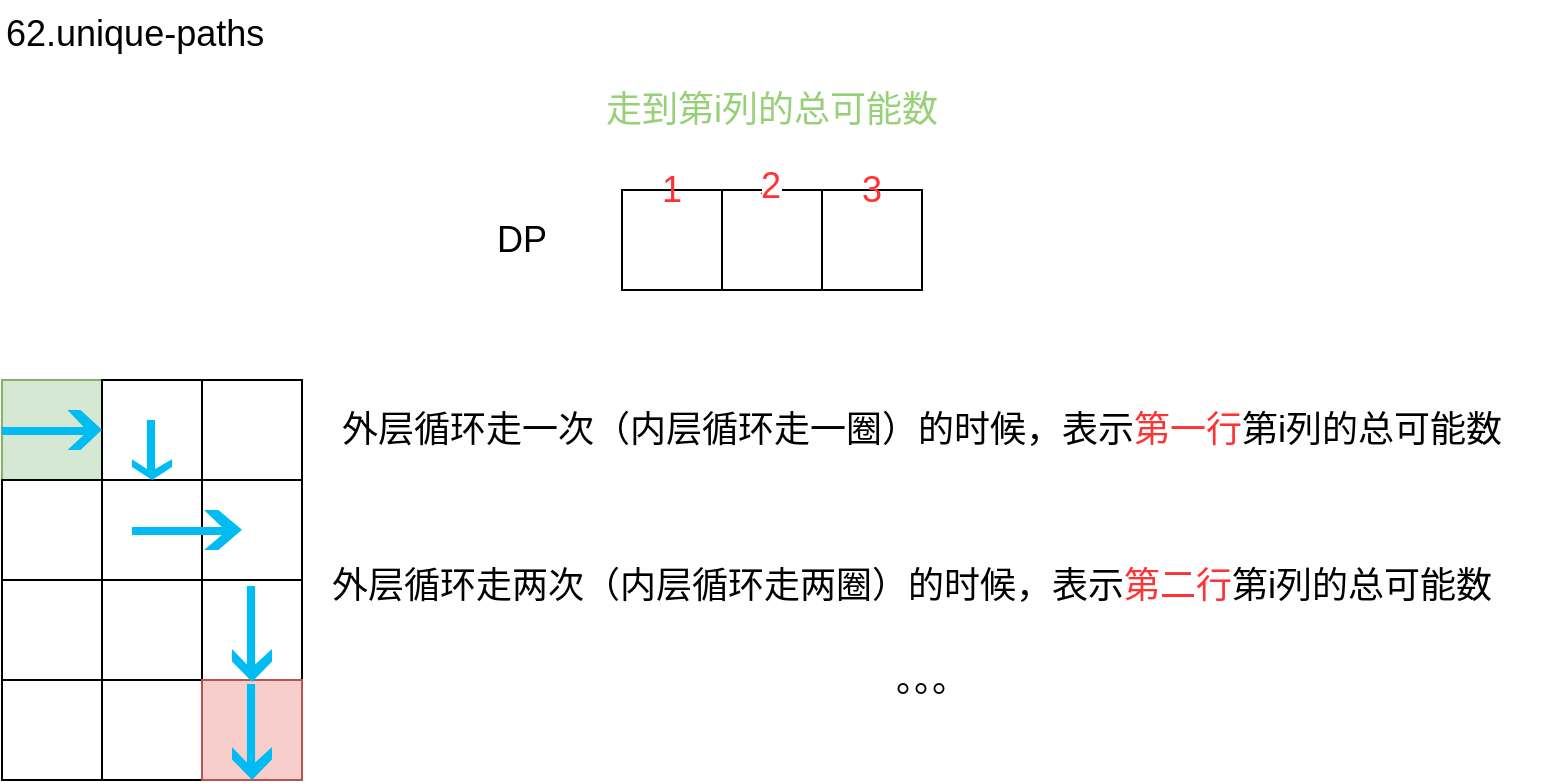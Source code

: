 <mxfile version="10.6.3" type="device"><diagram id="LLvs7Lyrv3_SIfY0iaOW" name="第 1 页"><mxGraphModel dx="1398" dy="844" grid="1" gridSize="10" guides="1" tooltips="1" connect="1" arrows="1" fold="1" page="1" pageScale="1" pageWidth="827" pageHeight="1169" math="0" shadow="0"><root><mxCell id="0"/><mxCell id="1" parent="0"/><mxCell id="Qb1qr2RiFvcFAGAWDKKB-1" value="" style="rounded=0;whiteSpace=wrap;html=1;fillColor=#d5e8d4;strokeColor=#82b366;" vertex="1" parent="1"><mxGeometry x="10" y="200" width="50" height="50" as="geometry"/></mxCell><mxCell id="Qb1qr2RiFvcFAGAWDKKB-2" value="" style="rounded=0;whiteSpace=wrap;html=1;" vertex="1" parent="1"><mxGeometry x="60" y="200" width="50" height="50" as="geometry"/></mxCell><mxCell id="Qb1qr2RiFvcFAGAWDKKB-3" value="" style="rounded=0;whiteSpace=wrap;html=1;" vertex="1" parent="1"><mxGeometry x="110" y="200" width="50" height="50" as="geometry"/></mxCell><mxCell id="Qb1qr2RiFvcFAGAWDKKB-4" value="" style="rounded=0;whiteSpace=wrap;html=1;" vertex="1" parent="1"><mxGeometry x="10" y="250" width="50" height="50" as="geometry"/></mxCell><mxCell id="Qb1qr2RiFvcFAGAWDKKB-6" value="" style="rounded=0;whiteSpace=wrap;html=1;" vertex="1" parent="1"><mxGeometry x="10" y="300" width="50" height="50" as="geometry"/></mxCell><mxCell id="Qb1qr2RiFvcFAGAWDKKB-7" value="" style="rounded=0;whiteSpace=wrap;html=1;" vertex="1" parent="1"><mxGeometry x="10" y="350" width="50" height="50" as="geometry"/></mxCell><mxCell id="Qb1qr2RiFvcFAGAWDKKB-8" value="" style="rounded=0;whiteSpace=wrap;html=1;" vertex="1" parent="1"><mxGeometry x="60" y="250" width="50" height="50" as="geometry"/></mxCell><mxCell id="Qb1qr2RiFvcFAGAWDKKB-9" value="" style="rounded=0;whiteSpace=wrap;html=1;" vertex="1" parent="1"><mxGeometry x="60" y="300" width="50" height="50" as="geometry"/></mxCell><mxCell id="Qb1qr2RiFvcFAGAWDKKB-10" value="" style="rounded=0;whiteSpace=wrap;html=1;" vertex="1" parent="1"><mxGeometry x="60" y="350" width="50" height="50" as="geometry"/></mxCell><mxCell id="Qb1qr2RiFvcFAGAWDKKB-14" value="" style="rounded=0;whiteSpace=wrap;html=1;" vertex="1" parent="1"><mxGeometry x="110" y="250" width="50" height="50" as="geometry"/></mxCell><mxCell id="Qb1qr2RiFvcFAGAWDKKB-15" value="" style="rounded=0;whiteSpace=wrap;html=1;" vertex="1" parent="1"><mxGeometry x="110" y="300" width="50" height="50" as="geometry"/></mxCell><mxCell id="Qb1qr2RiFvcFAGAWDKKB-16" value="" style="rounded=0;whiteSpace=wrap;html=1;fillColor=#f8cecc;strokeColor=#b85450;" vertex="1" parent="1"><mxGeometry x="110" y="350" width="50" height="50" as="geometry"/></mxCell><mxCell id="Qb1qr2RiFvcFAGAWDKKB-17" value="" style="shadow=0;dashed=0;html=1;strokeColor=none;labelPosition=center;verticalLabelPosition=bottom;verticalAlign=top;align=center;shape=mxgraph.mscae.deprecated.poster_arrow;fillColor=#00BCF2;direction=north;" vertex="1" parent="1"><mxGeometry x="10" y="215" width="50" height="20" as="geometry"/></mxCell><mxCell id="Qb1qr2RiFvcFAGAWDKKB-20" value="" style="shadow=0;dashed=0;html=1;strokeColor=none;labelPosition=center;verticalLabelPosition=bottom;verticalAlign=top;align=center;shape=mxgraph.mscae.deprecated.poster_arrow;fillColor=#00BCF2;direction=north;" vertex="1" parent="1"><mxGeometry x="75" y="265" width="55" height="20" as="geometry"/></mxCell><mxCell id="Qb1qr2RiFvcFAGAWDKKB-21" value="" style="shadow=0;dashed=0;html=1;strokeColor=none;labelPosition=center;verticalLabelPosition=bottom;verticalAlign=top;align=center;shape=mxgraph.mscae.deprecated.poster_arrow;fillColor=#00BCF2;direction=east;" vertex="1" parent="1"><mxGeometry x="75" y="220" width="20" height="30" as="geometry"/></mxCell><mxCell id="Qb1qr2RiFvcFAGAWDKKB-23" value="" style="shadow=0;dashed=0;html=1;strokeColor=none;labelPosition=center;verticalLabelPosition=bottom;verticalAlign=top;align=center;shape=mxgraph.mscae.deprecated.poster_arrow;fillColor=#00BCF2;direction=east;" vertex="1" parent="1"><mxGeometry x="125" y="303" width="20" height="48" as="geometry"/></mxCell><mxCell id="Qb1qr2RiFvcFAGAWDKKB-24" value="" style="shadow=0;dashed=0;html=1;strokeColor=none;labelPosition=center;verticalLabelPosition=bottom;verticalAlign=top;align=center;shape=mxgraph.mscae.deprecated.poster_arrow;fillColor=#00BCF2;direction=east;" vertex="1" parent="1"><mxGeometry x="125" y="352" width="20" height="48" as="geometry"/></mxCell><mxCell id="Qb1qr2RiFvcFAGAWDKKB-30" value="" style="rounded=0;whiteSpace=wrap;html=1;" vertex="1" parent="1"><mxGeometry x="320" y="105" width="50" height="50" as="geometry"/></mxCell><mxCell id="Qb1qr2RiFvcFAGAWDKKB-31" value="" style="rounded=0;whiteSpace=wrap;html=1;" vertex="1" parent="1"><mxGeometry x="370" y="105" width="50" height="50" as="geometry"/></mxCell><mxCell id="Qb1qr2RiFvcFAGAWDKKB-32" value="" style="rounded=0;whiteSpace=wrap;html=1;" vertex="1" parent="1"><mxGeometry x="420" y="105" width="50" height="50" as="geometry"/></mxCell><mxCell id="Qb1qr2RiFvcFAGAWDKKB-33" value="走到第i列的总可能数" style="text;html=1;strokeColor=none;fillColor=none;align=center;verticalAlign=middle;whiteSpace=wrap;rounded=0;fontSize=18;fontColor=#97D077;" vertex="1" parent="1"><mxGeometry x="305" y="35" width="180" height="60" as="geometry"/></mxCell><mxCell id="Qb1qr2RiFvcFAGAWDKKB-34" value="1" style="text;html=1;strokeColor=none;fillColor=none;align=center;verticalAlign=middle;whiteSpace=wrap;rounded=0;fontSize=18;fontColor=#FF3333;" vertex="1" parent="1"><mxGeometry x="325" y="95" width="40" height="20" as="geometry"/></mxCell><mxCell id="Qb1qr2RiFvcFAGAWDKKB-35" value="1" style="text;html=1;strokeColor=none;fillColor=none;align=center;verticalAlign=middle;whiteSpace=wrap;rounded=0;fontSize=18;fontColor=#FF3333;" vertex="1" parent="1"><mxGeometry x="375" y="95" width="40" height="20" as="geometry"/></mxCell><mxCell id="Qb1qr2RiFvcFAGAWDKKB-36" value="3" style="text;html=1;strokeColor=none;fillColor=none;align=center;verticalAlign=middle;whiteSpace=wrap;rounded=0;fontSize=18;fontColor=#FF3333;" vertex="1" parent="1"><mxGeometry x="425" y="95" width="40" height="20" as="geometry"/></mxCell><mxCell id="Qb1qr2RiFvcFAGAWDKKB-37" value="2" style="edgeStyle=orthogonalEdgeStyle;rounded=0;orthogonalLoop=1;jettySize=auto;html=1;exitX=0.5;exitY=1;exitDx=0;exitDy=0;entryX=0.5;entryY=0.5;entryDx=0;entryDy=0;entryPerimeter=0;fontSize=18;fontColor=#FF3333;" edge="1" parent="1"><mxGeometry relative="1" as="geometry"><mxPoint x="394" y="108" as="sourcePoint"/><mxPoint x="394" y="98" as="targetPoint"/></mxGeometry></mxCell><mxCell id="Qb1qr2RiFvcFAGAWDKKB-38" value="外层循环走一次（内层循环走一圈）的时候，表示&lt;font color=&quot;#ff3333&quot;&gt;第一行&lt;/font&gt;第i列的总可能数" style="text;html=1;strokeColor=none;fillColor=none;align=center;verticalAlign=middle;whiteSpace=wrap;rounded=0;fontSize=18;fontColor=#000000;" vertex="1" parent="1"><mxGeometry x="165" y="215" width="610" height="20" as="geometry"/></mxCell><mxCell id="Qb1qr2RiFvcFAGAWDKKB-42" value="外层循环走两次（内层循环走两圈）的时候，表示&lt;font color=&quot;#ff3333&quot;&gt;第二行&lt;/font&gt;第i列的总可能数" style="text;html=1;strokeColor=none;fillColor=none;align=center;verticalAlign=middle;whiteSpace=wrap;rounded=0;fontSize=18;fontColor=#000000;" vertex="1" parent="1"><mxGeometry x="160" y="293" width="610" height="20" as="geometry"/></mxCell><mxCell id="Qb1qr2RiFvcFAGAWDKKB-43" value="。。。" style="text;html=1;strokeColor=none;fillColor=none;align=center;verticalAlign=middle;whiteSpace=wrap;rounded=0;fontSize=18;fontColor=#000000;" vertex="1" parent="1"><mxGeometry x="170" y="340" width="610" height="20" as="geometry"/></mxCell><mxCell id="Qb1qr2RiFvcFAGAWDKKB-44" value="DP" style="text;html=1;strokeColor=none;fillColor=none;align=center;verticalAlign=middle;whiteSpace=wrap;rounded=0;fontSize=18;fontColor=#000000;" vertex="1" parent="1"><mxGeometry x="250" y="120" width="40" height="20" as="geometry"/></mxCell><mxCell id="Qb1qr2RiFvcFAGAWDKKB-45" value="62.unique-paths" style="text;html=1;fontSize=18;fontColor=#000000;" vertex="1" parent="1"><mxGeometry x="10" y="10" width="150" height="40" as="geometry"/></mxCell></root></mxGraphModel></diagram></mxfile>